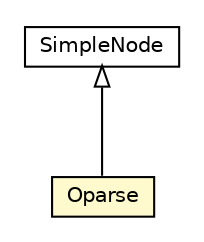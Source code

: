 #!/usr/local/bin/dot
#
# Class diagram 
# Generated by UMLGraph version R5_6-24-gf6e263 (http://www.umlgraph.org/)
#

digraph G {
	edge [fontname="Helvetica",fontsize=10,labelfontname="Helvetica",labelfontsize=10];
	node [fontname="Helvetica",fontsize=10,shape=plaintext];
	nodesep=0.25;
	ranksep=0.5;
	// com.orientechnologies.orient.core.sql.parser.Oparse
	c4404332 [label=<<table title="com.orientechnologies.orient.core.sql.parser.Oparse" border="0" cellborder="1" cellspacing="0" cellpadding="2" port="p" bgcolor="lemonChiffon" href="./Oparse.html">
		<tr><td><table border="0" cellspacing="0" cellpadding="1">
<tr><td align="center" balign="center"> Oparse </td></tr>
		</table></td></tr>
		</table>>, URL="./Oparse.html", fontname="Helvetica", fontcolor="black", fontsize=10.0];
	// com.orientechnologies.orient.core.sql.parser.SimpleNode
	c4404435 [label=<<table title="com.orientechnologies.orient.core.sql.parser.SimpleNode" border="0" cellborder="1" cellspacing="0" cellpadding="2" port="p" href="./SimpleNode.html">
		<tr><td><table border="0" cellspacing="0" cellpadding="1">
<tr><td align="center" balign="center"> SimpleNode </td></tr>
		</table></td></tr>
		</table>>, URL="./SimpleNode.html", fontname="Helvetica", fontcolor="black", fontsize=10.0];
	//com.orientechnologies.orient.core.sql.parser.Oparse extends com.orientechnologies.orient.core.sql.parser.SimpleNode
	c4404435:p -> c4404332:p [dir=back,arrowtail=empty];
}

